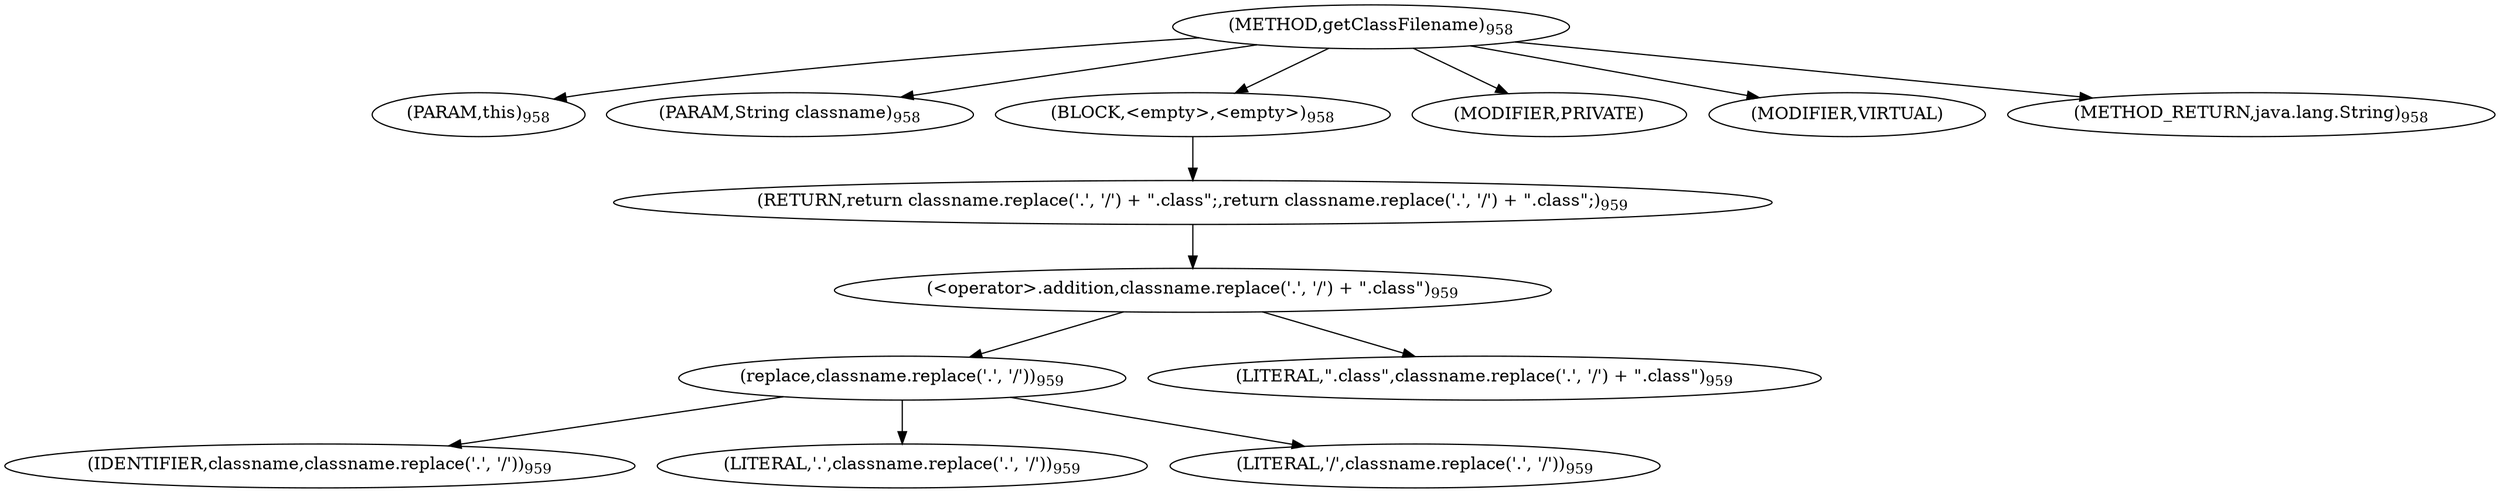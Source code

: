 digraph "getClassFilename" {  
"1628" [label = <(METHOD,getClassFilename)<SUB>958</SUB>> ]
"1629" [label = <(PARAM,this)<SUB>958</SUB>> ]
"1630" [label = <(PARAM,String classname)<SUB>958</SUB>> ]
"1631" [label = <(BLOCK,&lt;empty&gt;,&lt;empty&gt;)<SUB>958</SUB>> ]
"1632" [label = <(RETURN,return classname.replace('.', '/') + &quot;.class&quot;;,return classname.replace('.', '/') + &quot;.class&quot;;)<SUB>959</SUB>> ]
"1633" [label = <(&lt;operator&gt;.addition,classname.replace('.', '/') + &quot;.class&quot;)<SUB>959</SUB>> ]
"1634" [label = <(replace,classname.replace('.', '/'))<SUB>959</SUB>> ]
"1635" [label = <(IDENTIFIER,classname,classname.replace('.', '/'))<SUB>959</SUB>> ]
"1636" [label = <(LITERAL,'.',classname.replace('.', '/'))<SUB>959</SUB>> ]
"1637" [label = <(LITERAL,'/',classname.replace('.', '/'))<SUB>959</SUB>> ]
"1638" [label = <(LITERAL,&quot;.class&quot;,classname.replace('.', '/') + &quot;.class&quot;)<SUB>959</SUB>> ]
"1639" [label = <(MODIFIER,PRIVATE)> ]
"1640" [label = <(MODIFIER,VIRTUAL)> ]
"1641" [label = <(METHOD_RETURN,java.lang.String)<SUB>958</SUB>> ]
  "1628" -> "1629" 
  "1628" -> "1630" 
  "1628" -> "1631" 
  "1628" -> "1639" 
  "1628" -> "1640" 
  "1628" -> "1641" 
  "1631" -> "1632" 
  "1632" -> "1633" 
  "1633" -> "1634" 
  "1633" -> "1638" 
  "1634" -> "1635" 
  "1634" -> "1636" 
  "1634" -> "1637" 
}
